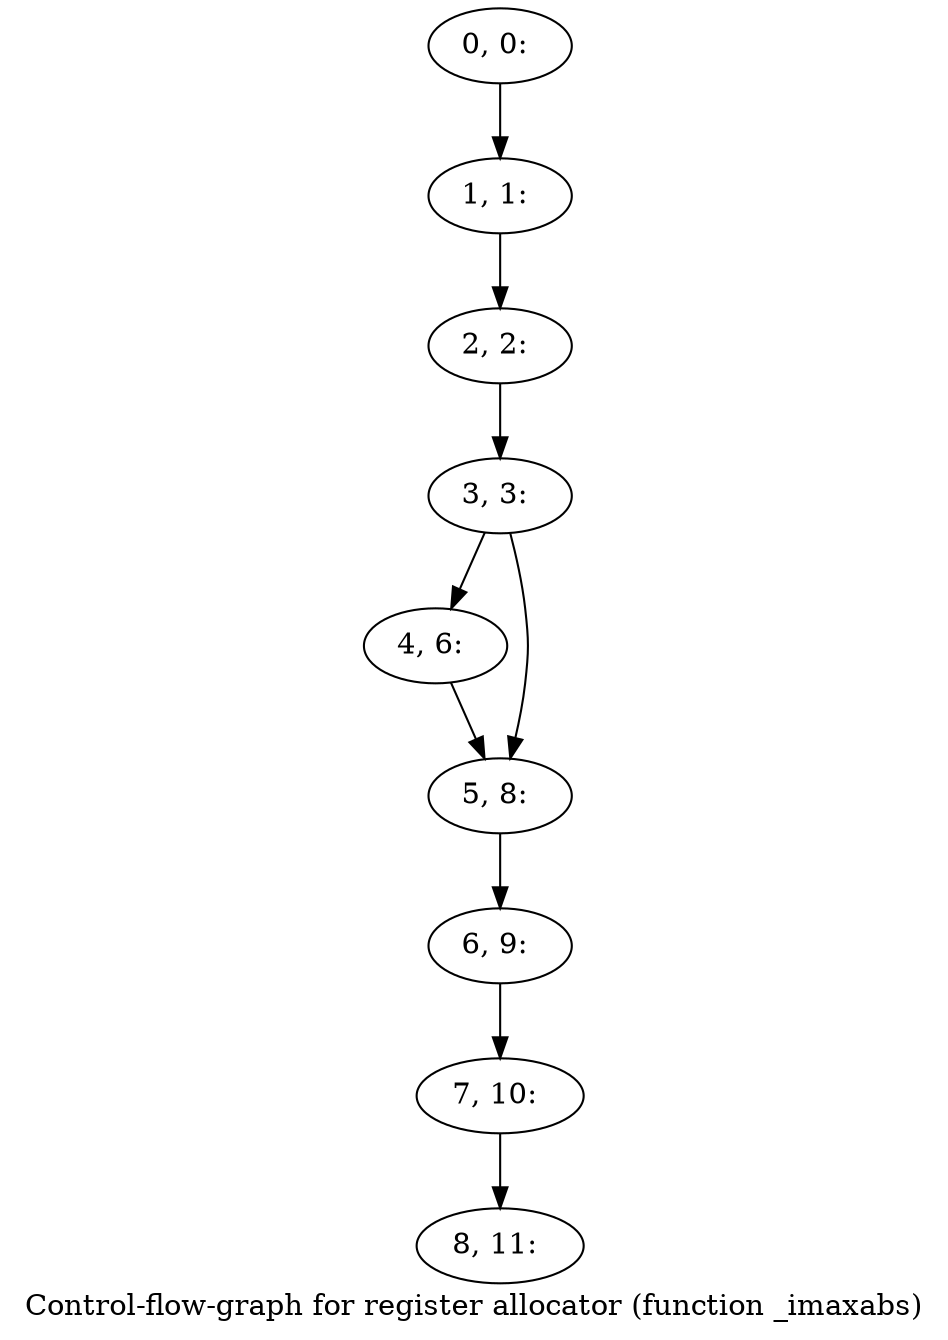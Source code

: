 digraph G {
graph [label="Control-flow-graph for register allocator (function _imaxabs)"]
0[label="0, 0: "];
1[label="1, 1: "];
2[label="2, 2: "];
3[label="3, 3: "];
4[label="4, 6: "];
5[label="5, 8: "];
6[label="6, 9: "];
7[label="7, 10: "];
8[label="8, 11: "];
0->1 ;
1->2 ;
2->3 ;
3->4 ;
3->5 ;
4->5 ;
5->6 ;
6->7 ;
7->8 ;
}
